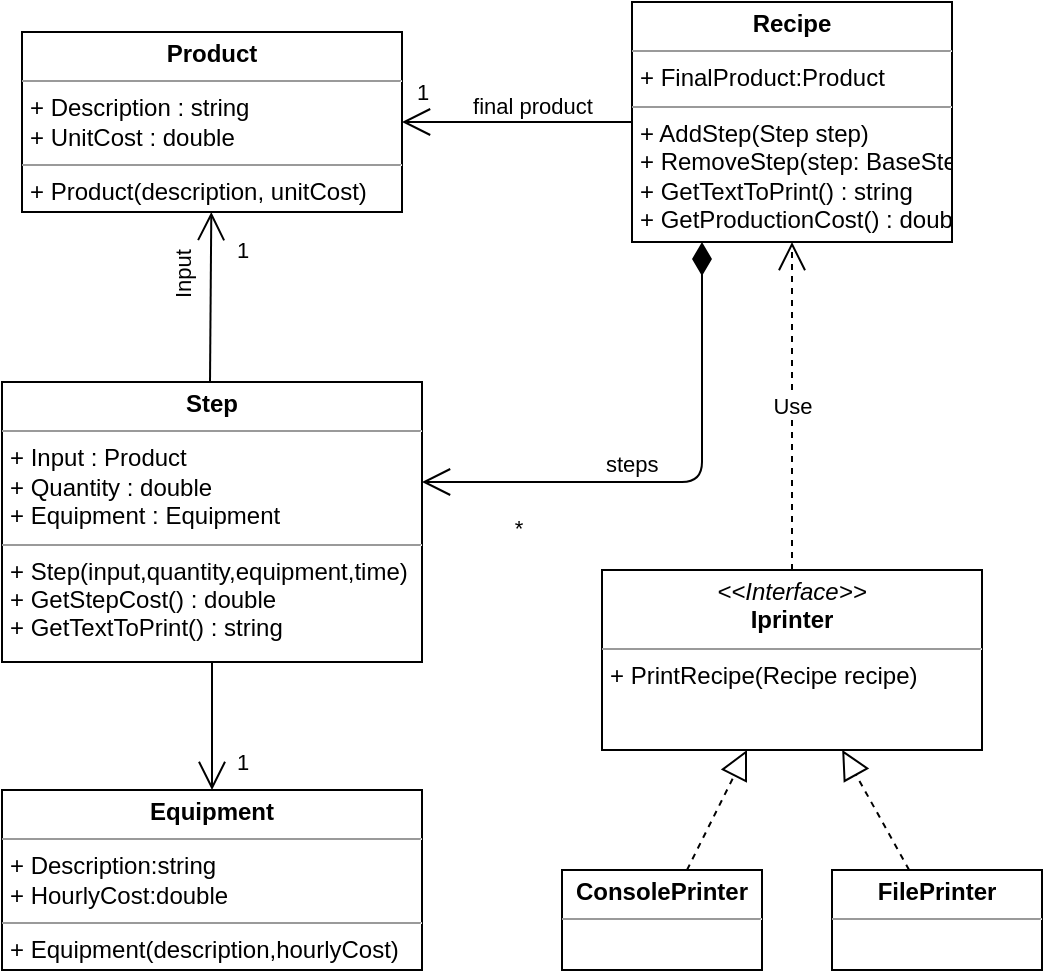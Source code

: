 <mxfile>
    <diagram id="yOqzSbER0Ajm1yVzXp2i" name="Página-1">
        <mxGraphModel dx="1339" dy="800" grid="1" gridSize="10" guides="1" tooltips="1" connect="1" arrows="1" fold="1" page="1" pageScale="1" pageWidth="1169" pageHeight="827" math="0" shadow="0">
            <root>
                <mxCell id="0"/>
                <mxCell id="1" parent="0"/>
                <mxCell id="2" value="&lt;p style=&quot;margin: 0px ; margin-top: 4px ; text-align: center&quot;&gt;&lt;i&gt;&amp;lt;&amp;lt;Interface&amp;gt;&amp;gt;&lt;/i&gt;&lt;br&gt;&lt;b&gt;Iprinter&lt;/b&gt;&lt;/p&gt;&lt;hr size=&quot;1&quot;&gt;&lt;p style=&quot;margin: 0px ; margin-left: 4px&quot;&gt;&lt;/p&gt;&lt;p style=&quot;margin: 0px ; margin-left: 4px&quot;&gt;+ PrintRecipe(Recipe recipe)&lt;/p&gt;" style="verticalAlign=top;align=left;overflow=fill;fontSize=12;fontFamily=Helvetica;html=1;" parent="1" vertex="1">
                    <mxGeometry x="300" y="304" width="190" height="90" as="geometry"/>
                </mxCell>
                <mxCell id="3" value="&lt;p style=&quot;margin: 0px ; margin-top: 4px ; text-align: center&quot;&gt;&lt;b&gt;Equipment&lt;/b&gt;&lt;/p&gt;&lt;hr size=&quot;1&quot;&gt;&lt;p style=&quot;margin: 0px ; margin-left: 4px&quot;&gt;+ Description:string&lt;/p&gt;&lt;p style=&quot;margin: 0px ; margin-left: 4px&quot;&gt;+ HourlyCost:double&lt;/p&gt;&lt;hr size=&quot;1&quot;&gt;&lt;p style=&quot;margin: 0px ; margin-left: 4px&quot;&gt;+ Equipment(description,hourlyCost)&lt;/p&gt;" style="verticalAlign=top;align=left;overflow=fill;fontSize=12;fontFamily=Helvetica;html=1;" parent="1" vertex="1">
                    <mxGeometry y="414" width="210" height="90" as="geometry"/>
                </mxCell>
                <mxCell id="4" value="&lt;p style=&quot;margin: 0px ; margin-top: 4px ; text-align: center&quot;&gt;&lt;b&gt;Product&lt;/b&gt;&lt;/p&gt;&lt;hr size=&quot;1&quot;&gt;&lt;p style=&quot;margin: 0px ; margin-left: 4px&quot;&gt;+ Description : string&lt;/p&gt;&lt;p style=&quot;margin: 0px ; margin-left: 4px&quot;&gt;+ UnitCost : double&lt;/p&gt;&lt;hr size=&quot;1&quot;&gt;&lt;p style=&quot;margin: 0px ; margin-left: 4px&quot;&gt;+ Product(description, unitCost)&lt;/p&gt;" style="verticalAlign=top;align=left;overflow=fill;fontSize=12;fontFamily=Helvetica;html=1;" parent="1" vertex="1">
                    <mxGeometry x="10" y="35" width="190" height="90" as="geometry"/>
                </mxCell>
                <mxCell id="5" value="&lt;p style=&quot;margin: 0px ; margin-top: 4px ; text-align: center&quot;&gt;&lt;b&gt;Step&lt;/b&gt;&lt;/p&gt;&lt;hr size=&quot;1&quot;&gt;&lt;p style=&quot;margin: 0px 0px 0px 4px&quot;&gt;+ Input : Product&lt;/p&gt;&lt;p style=&quot;margin: 0px 0px 0px 4px&quot;&gt;+ Quantity : double&lt;/p&gt;&lt;p style=&quot;margin: 0px 0px 0px 4px&quot;&gt;+ Equipment : Equipment&lt;/p&gt;&lt;hr size=&quot;1&quot;&gt;&lt;p style=&quot;margin: 0px ; margin-left: 4px&quot;&gt;+ Step(input,quantity,equipment,time)&lt;/p&gt;&lt;p style=&quot;margin: 0px ; margin-left: 4px&quot;&gt;+ GetStepCost() : double&lt;/p&gt;&lt;p style=&quot;margin: 0px ; margin-left: 4px&quot;&gt;+ GetTextToPrint() : string&lt;/p&gt;" style="verticalAlign=top;align=left;overflow=fill;fontSize=12;fontFamily=Helvetica;html=1;" parent="1" vertex="1">
                    <mxGeometry y="210" width="210" height="140" as="geometry"/>
                </mxCell>
                <mxCell id="6" value="&lt;p style=&quot;margin: 0px ; margin-top: 4px ; text-align: center&quot;&gt;&lt;b&gt;Recipe&lt;/b&gt;&lt;/p&gt;&lt;hr size=&quot;1&quot;&gt;&lt;p style=&quot;margin: 0px ; margin-left: 4px&quot;&gt;+ FinalProduct:Product&lt;/p&gt;&lt;hr size=&quot;1&quot;&gt;&lt;p style=&quot;margin: 0px ; margin-left: 4px&quot;&gt;+ AddStep(Step step)&lt;/p&gt;&lt;p style=&quot;margin: 0px 0px 0px 4px&quot;&gt;+ RemoveStep(step: BaseStep)&lt;/p&gt;&lt;p style=&quot;margin: 0px 0px 0px 4px&quot;&gt;+ GetTextToPrint() : string&lt;/p&gt;&lt;p style=&quot;margin: 0px 0px 0px 4px&quot;&gt;+ GetProductionCost() : double&lt;/p&gt;" style="verticalAlign=top;align=left;overflow=fill;fontSize=12;fontFamily=Helvetica;html=1;" parent="1" vertex="1">
                    <mxGeometry x="315" y="20" width="160" height="120" as="geometry"/>
                </mxCell>
                <mxCell id="7" value="&lt;p style=&quot;margin: 0px ; margin-top: 4px ; text-align: center&quot;&gt;&lt;b&gt;FilePrinter&lt;/b&gt;&lt;/p&gt;&lt;hr size=&quot;1&quot;&gt;&lt;p style=&quot;margin: 0px ; margin-left: 4px&quot;&gt;&lt;/p&gt;&lt;p style=&quot;margin: 0px ; margin-left: 4px&quot;&gt;&lt;br&gt;&lt;/p&gt;" style="verticalAlign=top;align=left;overflow=fill;fontSize=12;fontFamily=Helvetica;html=1;" parent="1" vertex="1">
                    <mxGeometry x="415" y="454" width="105" height="50" as="geometry"/>
                </mxCell>
                <mxCell id="8" value="&lt;p style=&quot;margin: 0px ; margin-top: 4px ; text-align: center&quot;&gt;&lt;b&gt;ConsolePrinter&lt;/b&gt;&lt;/p&gt;&lt;hr size=&quot;1&quot;&gt;&lt;p style=&quot;margin: 0px ; margin-left: 4px&quot;&gt;&lt;br&gt;&lt;/p&gt;" style="verticalAlign=top;align=left;overflow=fill;fontSize=12;fontFamily=Helvetica;html=1;" parent="1" vertex="1">
                    <mxGeometry x="280" y="454" width="100" height="50" as="geometry"/>
                </mxCell>
                <mxCell id="9" value="" style="endArrow=block;dashed=1;endFill=0;endSize=12;html=1;" parent="1" source="8" target="2" edge="1">
                    <mxGeometry width="160" relative="1" as="geometry">
                        <mxPoint x="250" y="384" as="sourcePoint"/>
                        <mxPoint x="410" y="384" as="targetPoint"/>
                    </mxGeometry>
                </mxCell>
                <mxCell id="10" value="" style="endArrow=block;dashed=1;endFill=0;endSize=12;html=1;" parent="1" source="7" target="2" edge="1">
                    <mxGeometry width="160" relative="1" as="geometry">
                        <mxPoint x="250" y="384" as="sourcePoint"/>
                        <mxPoint x="410" y="384" as="targetPoint"/>
                    </mxGeometry>
                </mxCell>
                <mxCell id="13" value="Use" style="endArrow=open;endSize=12;dashed=1;html=1;" parent="1" source="2" target="6" edge="1">
                    <mxGeometry width="160" relative="1" as="geometry">
                        <mxPoint x="110" y="250" as="sourcePoint"/>
                        <mxPoint x="270" y="250" as="targetPoint"/>
                    </mxGeometry>
                </mxCell>
                <mxCell id="16" value="Input" style="endArrow=open;endFill=1;endSize=12;html=1;horizontal=0;" parent="1" edge="1" target="4">
                    <mxGeometry x="0.273" y="14" width="160" relative="1" as="geometry">
                        <mxPoint x="104.0" y="210.0" as="sourcePoint"/>
                        <mxPoint x="104.0" y="100" as="targetPoint"/>
                        <mxPoint as="offset"/>
                    </mxGeometry>
                </mxCell>
                <mxCell id="19" value="1" style="edgeLabel;html=1;align=center;verticalAlign=middle;resizable=0;points=[];" parent="16" vertex="1" connectable="0">
                    <mxGeometry x="0.55" y="1" relative="1" as="geometry">
                        <mxPoint x="16" as="offset"/>
                    </mxGeometry>
                </mxCell>
                <mxCell id="17" value="" style="endArrow=open;endFill=1;endSize=12;html=1;" parent="1" source="5" target="3" edge="1">
                    <mxGeometry width="160" relative="1" as="geometry">
                        <mxPoint x="360" y="380" as="sourcePoint"/>
                        <mxPoint x="360" y="300" as="targetPoint"/>
                    </mxGeometry>
                </mxCell>
                <mxCell id="18" value="1" style="edgeLabel;html=1;align=center;verticalAlign=middle;resizable=0;points=[];" parent="17" vertex="1" connectable="0">
                    <mxGeometry x="0.375" y="1" relative="1" as="geometry">
                        <mxPoint x="14" y="6" as="offset"/>
                    </mxGeometry>
                </mxCell>
                <mxCell id="21" value="steps" style="endArrow=open;html=1;endSize=12;startArrow=diamondThin;startSize=14;startFill=1;edgeStyle=orthogonalEdgeStyle;align=left;verticalAlign=bottom;" parent="1" source="6" target="5" edge="1">
                    <mxGeometry x="0.311" relative="1" as="geometry">
                        <mxPoint x="240" y="260" as="sourcePoint"/>
                        <mxPoint x="400" y="260" as="targetPoint"/>
                        <Array as="points">
                            <mxPoint x="350" y="260"/>
                        </Array>
                        <mxPoint as="offset"/>
                    </mxGeometry>
                </mxCell>
                <mxCell id="22" value="*" style="edgeLabel;html=1;align=center;verticalAlign=middle;resizable=0;points=[];" parent="21" vertex="1" connectable="0">
                    <mxGeometry x="0.78" y="1" relative="1" as="geometry">
                        <mxPoint x="19" y="22" as="offset"/>
                    </mxGeometry>
                </mxCell>
                <mxCell id="23" value="" style="endArrow=open;endFill=1;endSize=12;html=1;" parent="1" source="6" target="4" edge="1">
                    <mxGeometry width="160" relative="1" as="geometry">
                        <mxPoint x="115" y="150" as="sourcePoint"/>
                        <mxPoint x="115" y="110" as="targetPoint"/>
                    </mxGeometry>
                </mxCell>
                <mxCell id="24" value="1" style="edgeLabel;html=1;align=center;verticalAlign=middle;resizable=0;points=[];" parent="23" vertex="1" connectable="0">
                    <mxGeometry x="0.55" y="1" relative="1" as="geometry">
                        <mxPoint x="-16" y="-16" as="offset"/>
                    </mxGeometry>
                </mxCell>
                <mxCell id="25" value="final product" style="edgeLabel;html=1;align=center;verticalAlign=middle;resizable=0;points=[];" parent="23" vertex="1" connectable="0">
                    <mxGeometry x="0.221" y="1" relative="1" as="geometry">
                        <mxPoint x="20" y="-9" as="offset"/>
                    </mxGeometry>
                </mxCell>
            </root>
        </mxGraphModel>
    </diagram>
</mxfile>